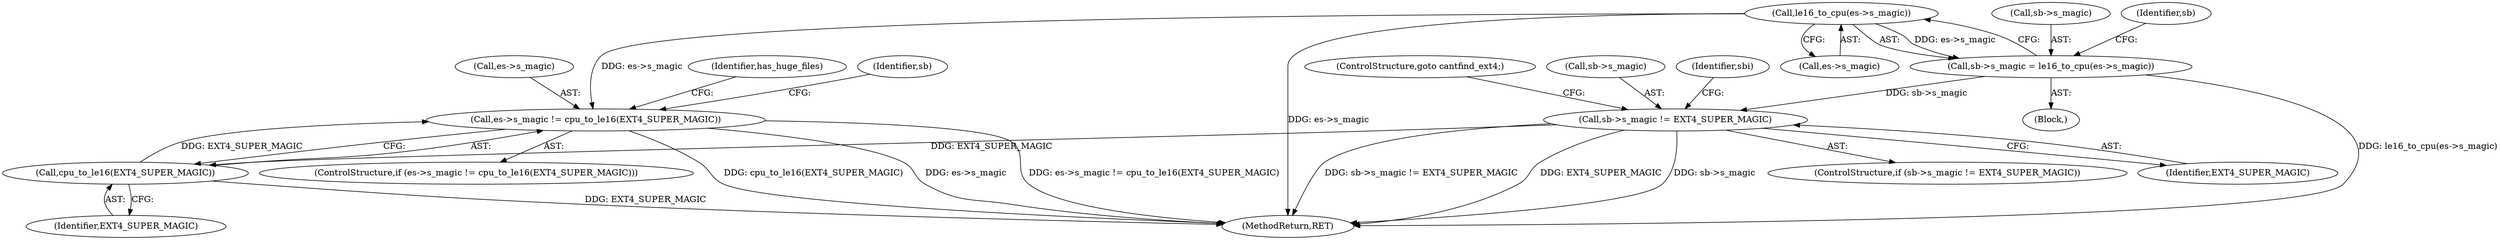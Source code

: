 digraph "0_linux_744692dc059845b2a3022119871846e74d4f6e11_16@pointer" {
"1000659" [label="(Call,es->s_magic != cpu_to_le16(EXT4_SUPER_MAGIC))"];
"1000321" [label="(Call,le16_to_cpu(es->s_magic))"];
"1000663" [label="(Call,cpu_to_le16(EXT4_SUPER_MAGIC))"];
"1000326" [label="(Call,sb->s_magic != EXT4_SUPER_MAGIC)"];
"1000317" [label="(Call,sb->s_magic = le16_to_cpu(es->s_magic))"];
"1000331" [label="(ControlStructure,goto cantfind_ext4;)"];
"1000318" [label="(Call,sb->s_magic)"];
"1000672" [label="(Identifier,has_huge_files)"];
"1000667" [label="(Identifier,sb)"];
"1000325" [label="(ControlStructure,if (sb->s_magic != EXT4_SUPER_MAGIC))"];
"1000659" [label="(Call,es->s_magic != cpu_to_le16(EXT4_SUPER_MAGIC))"];
"1000327" [label="(Call,sb->s_magic)"];
"1000322" [label="(Call,es->s_magic)"];
"1000330" [label="(Identifier,EXT4_SUPER_MAGIC)"];
"1000326" [label="(Call,sb->s_magic != EXT4_SUPER_MAGIC)"];
"1000334" [label="(Identifier,sbi)"];
"1000120" [label="(Block,)"];
"1000664" [label="(Identifier,EXT4_SUPER_MAGIC)"];
"1000660" [label="(Call,es->s_magic)"];
"1000321" [label="(Call,le16_to_cpu(es->s_magic))"];
"1000328" [label="(Identifier,sb)"];
"1000663" [label="(Call,cpu_to_le16(EXT4_SUPER_MAGIC))"];
"1000317" [label="(Call,sb->s_magic = le16_to_cpu(es->s_magic))"];
"1000658" [label="(ControlStructure,if (es->s_magic != cpu_to_le16(EXT4_SUPER_MAGIC)))"];
"1002129" [label="(MethodReturn,RET)"];
"1000659" -> "1000658"  [label="AST: "];
"1000659" -> "1000663"  [label="CFG: "];
"1000660" -> "1000659"  [label="AST: "];
"1000663" -> "1000659"  [label="AST: "];
"1000667" -> "1000659"  [label="CFG: "];
"1000672" -> "1000659"  [label="CFG: "];
"1000659" -> "1002129"  [label="DDG: cpu_to_le16(EXT4_SUPER_MAGIC)"];
"1000659" -> "1002129"  [label="DDG: es->s_magic"];
"1000659" -> "1002129"  [label="DDG: es->s_magic != cpu_to_le16(EXT4_SUPER_MAGIC)"];
"1000321" -> "1000659"  [label="DDG: es->s_magic"];
"1000663" -> "1000659"  [label="DDG: EXT4_SUPER_MAGIC"];
"1000321" -> "1000317"  [label="AST: "];
"1000321" -> "1000322"  [label="CFG: "];
"1000322" -> "1000321"  [label="AST: "];
"1000317" -> "1000321"  [label="CFG: "];
"1000321" -> "1002129"  [label="DDG: es->s_magic"];
"1000321" -> "1000317"  [label="DDG: es->s_magic"];
"1000663" -> "1000664"  [label="CFG: "];
"1000664" -> "1000663"  [label="AST: "];
"1000663" -> "1002129"  [label="DDG: EXT4_SUPER_MAGIC"];
"1000326" -> "1000663"  [label="DDG: EXT4_SUPER_MAGIC"];
"1000326" -> "1000325"  [label="AST: "];
"1000326" -> "1000330"  [label="CFG: "];
"1000327" -> "1000326"  [label="AST: "];
"1000330" -> "1000326"  [label="AST: "];
"1000331" -> "1000326"  [label="CFG: "];
"1000334" -> "1000326"  [label="CFG: "];
"1000326" -> "1002129"  [label="DDG: sb->s_magic != EXT4_SUPER_MAGIC"];
"1000326" -> "1002129"  [label="DDG: EXT4_SUPER_MAGIC"];
"1000326" -> "1002129"  [label="DDG: sb->s_magic"];
"1000317" -> "1000326"  [label="DDG: sb->s_magic"];
"1000317" -> "1000120"  [label="AST: "];
"1000318" -> "1000317"  [label="AST: "];
"1000328" -> "1000317"  [label="CFG: "];
"1000317" -> "1002129"  [label="DDG: le16_to_cpu(es->s_magic)"];
}
